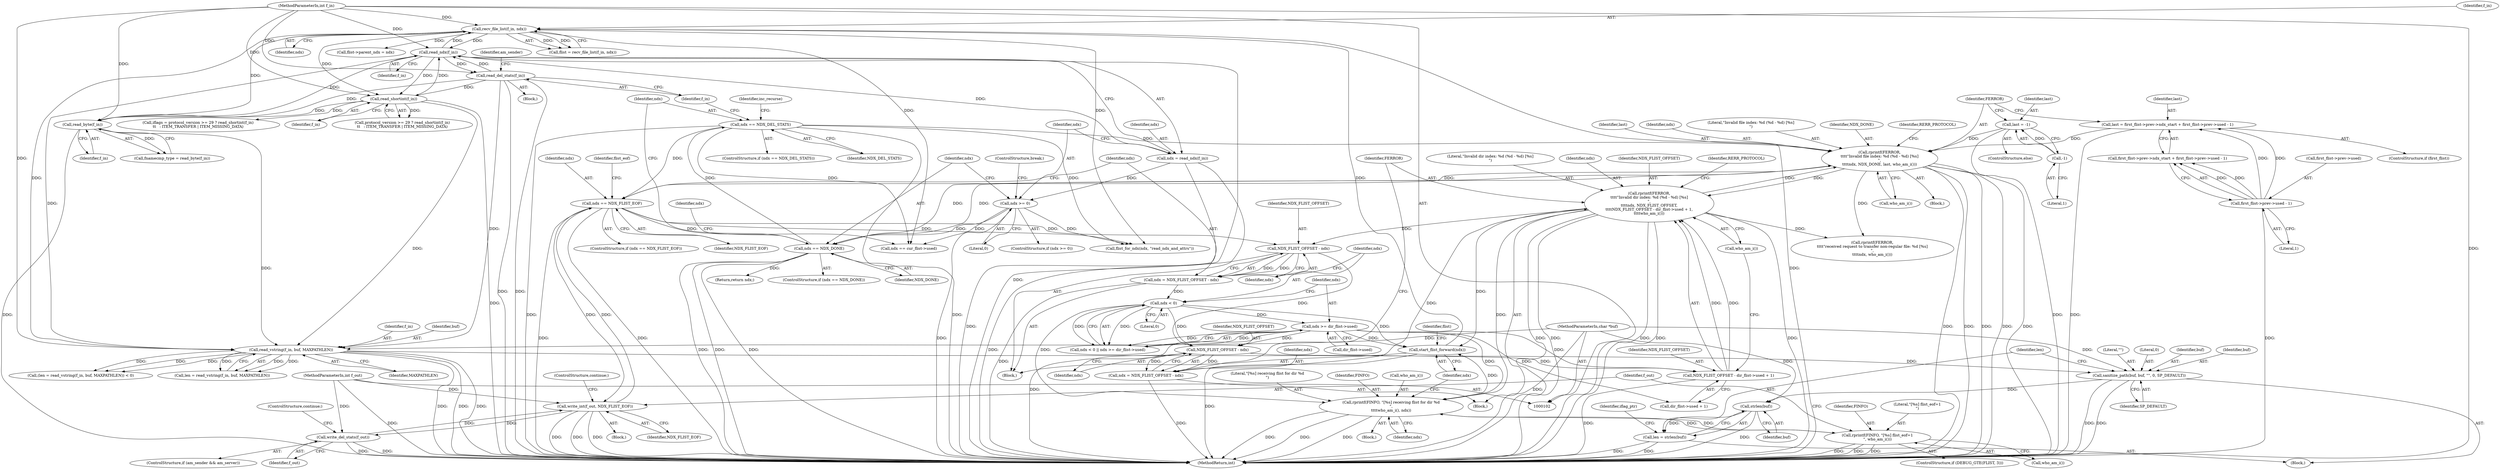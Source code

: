 digraph "0_samba_70aeb5fddd1b2f8e143276f8d5a085db16c593b9@API" {
"1000386" [label="(Call,strlen(buf))"];
"1000378" [label="(Call,sanitize_path(buf, buf, \"\", 0, SP_DEFAULT))"];
"1000368" [label="(Call,read_vstring(f_in, buf, MAXPATHLEN))"];
"1000348" [label="(Call,read_byte(f_in))"];
"1000262" [label="(Call,recv_file_list(f_in, ndx))"];
"1000127" [label="(Call,read_ndx(f_in))"];
"1000277" [label="(Call,read_shortint(f_in))"];
"1000145" [label="(Call,read_del_stats(f_in))"];
"1000103" [label="(MethodParameterIn,int f_in)"];
"1000258" [label="(Call,start_flist_forward(ndx))"];
"1000222" [label="(Call,ndx >= dir_flist->used)"];
"1000219" [label="(Call,ndx < 0)"];
"1000212" [label="(Call,ndx = NDX_FLIST_OFFSET - ndx)"];
"1000214" [label="(Call,NDX_FLIST_OFFSET - ndx)"];
"1000233" [label="(Call,rprintf(FERROR,\n\t\t\t\t\"Invalid dir index: %d (%d - %d) [%s]\n\",\n\t\t\t\tndx, NDX_FLIST_OFFSET,\n\t\t\t\tNDX_FLIST_OFFSET - dir_flist->used + 1,\n\t\t\t\twho_am_i()))"];
"1000183" [label="(Call,rprintf(FERROR,\n\t\t\t\t\"Invalid file index: %d (%d - %d) [%s]\n\",\n\t\t\t\tndx, NDX_DONE, last, who_am_i()))"];
"1000141" [label="(Call,ndx == NDX_DEL_STATS)"];
"1000135" [label="(Call,ndx == NDX_DONE)"];
"1000130" [label="(Call,ndx >= 0)"];
"1000125" [label="(Call,ndx = read_ndx(f_in))"];
"1000163" [label="(Call,last = first_flist->prev->ndx_start + first_flist->prev->used - 1)"];
"1000171" [label="(Call,first_flist->prev->used - 1)"];
"1000179" [label="(Call,last = -1)"];
"1000181" [label="(Call,-1)"];
"1000228" [label="(Call,ndx = NDX_FLIST_OFFSET - ndx)"];
"1000230" [label="(Call,NDX_FLIST_OFFSET - ndx)"];
"1000238" [label="(Call,NDX_FLIST_OFFSET - dir_flist->used + 1)"];
"1000193" [label="(Call,ndx == NDX_FLIST_EOF)"];
"1000208" [label="(Call,write_int(f_out, NDX_FLIST_EOF))"];
"1000151" [label="(Call,write_del_stats(f_out))"];
"1000104" [label="(MethodParameterIn,int f_out)"];
"1000253" [label="(Call,rprintf(FINFO, \"[%s] receiving flist for dir %d\n\",\n\t\t\t\twho_am_i(), ndx))"];
"1000204" [label="(Call,rprintf(FINFO, \"[%s] flist_eof=1\n\", who_am_i()))"];
"1000107" [label="(MethodParameterIn,char *buf)"];
"1000384" [label="(Call,len = strlen(buf))"];
"1000222" [label="(Call,ndx >= dir_flist->used)"];
"1000273" [label="(Call,protocol_version >= 29 ? read_shortint(f_in)\n\t\t   : ITEM_TRANSFER | ITEM_MISSING_DATA)"];
"1000188" [label="(Identifier,last)"];
"1000240" [label="(Call,dir_flist->used + 1)"];
"1000192" [label="(ControlStructure,if (ndx == NDX_FLIST_EOF))"];
"1000183" [label="(Call,rprintf(FERROR,\n\t\t\t\t\"Invalid file index: %d (%d - %d) [%s]\n\",\n\t\t\t\tndx, NDX_DONE, last, who_am_i()))"];
"1000381" [label="(Literal,\"\")"];
"1000371" [label="(Identifier,MAXPATHLEN)"];
"1000262" [label="(Call,recv_file_list(f_in, ndx))"];
"1000205" [label="(Identifier,FINFO)"];
"1000219" [label="(Call,ndx < 0)"];
"1000125" [label="(Call,ndx = read_ndx(f_in))"];
"1000186" [label="(Identifier,ndx)"];
"1000369" [label="(Identifier,f_in)"];
"1000235" [label="(Literal,\"Invalid dir index: %d (%d - %d) [%s]\n\")"];
"1000194" [label="(Identifier,ndx)"];
"1000257" [label="(Identifier,ndx)"];
"1000231" [label="(Identifier,NDX_FLIST_OFFSET)"];
"1000208" [label="(Call,write_int(f_out, NDX_FLIST_EOF))"];
"1000133" [label="(ControlStructure,break;)"];
"1000134" [label="(ControlStructure,if (ndx == NDX_DONE))"];
"1000140" [label="(ControlStructure,if (ndx == NDX_DEL_STATS))"];
"1000128" [label="(Identifier,f_in)"];
"1000227" [label="(Block,)"];
"1000172" [label="(Call,first_flist->prev->used)"];
"1000271" [label="(Call,iflags = protocol_version >= 29 ? read_shortint(f_in)\n\t\t   : ITEM_TRANSFER | ITEM_MISSING_DATA)"];
"1000211" [label="(ControlStructure,continue;)"];
"1000256" [label="(Call,who_am_i())"];
"1000143" [label="(Identifier,NDX_DEL_STATS)"];
"1000230" [label="(Call,NDX_FLIST_OFFSET - ndx)"];
"1000407" [label="(Identifier,iflag_ptr)"];
"1000232" [label="(Identifier,ndx)"];
"1000132" [label="(Literal,0)"];
"1000131" [label="(Identifier,ndx)"];
"1000368" [label="(Call,read_vstring(f_in, buf, MAXPATHLEN))"];
"1000258" [label="(Call,start_flist_forward(ndx))"];
"1000180" [label="(Identifier,last)"];
"1000127" [label="(Call,read_ndx(f_in))"];
"1000263" [label="(Identifier,f_in)"];
"1000239" [label="(Identifier,NDX_FLIST_OFFSET)"];
"1000377" [label="(Block,)"];
"1000151" [label="(Call,write_del_stats(f_out))"];
"1000255" [label="(Literal,\"[%s] receiving flist for dir %d\n\")"];
"1000200" [label="(ControlStructure,if (DEBUG_GTE(FLIST, 3)))"];
"1000382" [label="(Literal,0)"];
"1000380" [label="(Identifier,buf)"];
"1000348" [label="(Call,read_byte(f_in))"];
"1000384" [label="(Call,len = strlen(buf))"];
"1000387" [label="(Identifier,buf)"];
"1000181" [label="(Call,-1)"];
"1000223" [label="(Identifier,ndx)"];
"1000185" [label="(Literal,\"Invalid file index: %d (%d - %d) [%s]\n\")"];
"1000137" [label="(Identifier,NDX_DONE)"];
"1000370" [label="(Identifier,buf)"];
"1000135" [label="(Call,ndx == NDX_DONE)"];
"1000204" [label="(Call,rprintf(FINFO, \"[%s] flist_eof=1\n\", who_am_i()))"];
"1000165" [label="(Call,first_flist->prev->ndx_start + first_flist->prev->used - 1)"];
"1000215" [label="(Identifier,NDX_FLIST_OFFSET)"];
"1000104" [label="(MethodParameterIn,int f_out)"];
"1000164" [label="(Identifier,last)"];
"1000171" [label="(Call,first_flist->prev->used - 1)"];
"1000366" [label="(Call,len = read_vstring(f_in, buf, MAXPATHLEN))"];
"1000163" [label="(Call,last = first_flist->prev->ndx_start + first_flist->prev->used - 1)"];
"1000288" [label="(Call,ndx == cur_flist->used)"];
"1000147" [label="(ControlStructure,if (am_sender && am_server))"];
"1000177" [label="(Literal,1)"];
"1000216" [label="(Identifier,ndx)"];
"1000149" [label="(Identifier,am_sender)"];
"1000233" [label="(Call,rprintf(FERROR,\n\t\t\t\t\"Invalid dir index: %d (%d - %d) [%s]\n\",\n\t\t\t\tndx, NDX_FLIST_OFFSET,\n\t\t\t\tNDX_FLIST_OFFSET - dir_flist->used + 1,\n\t\t\t\twho_am_i()))"];
"1000306" [label="(Call,flist_for_ndx(ndx, \"read_ndx_and_attrs\"))"];
"1000238" [label="(Call,NDX_FLIST_OFFSET - dir_flist->used + 1)"];
"1000349" [label="(Identifier,f_in)"];
"1000411" [label="(MethodReturn,int)"];
"1000398" [label="(Call,rprintf(FERROR,\n\t\t\t\t\"received request to transfer non-regular file: %d [%s]\n\",\n\t\t\t\tndx, who_am_i()))"];
"1000254" [label="(Identifier,FINFO)"];
"1000144" [label="(Block,)"];
"1000129" [label="(ControlStructure,if (ndx >= 0))"];
"1000193" [label="(Call,ndx == NDX_FLIST_EOF)"];
"1000178" [label="(ControlStructure,else)"];
"1000346" [label="(Call,fnamecmp_type = read_byte(f_in))"];
"1000124" [label="(Block,)"];
"1000138" [label="(Return,return ndx;)"];
"1000142" [label="(Identifier,ndx)"];
"1000261" [label="(Identifier,flist)"];
"1000379" [label="(Identifier,buf)"];
"1000206" [label="(Literal,\"[%s] flist_eof=1\n\")"];
"1000210" [label="(Identifier,NDX_FLIST_EOF)"];
"1000236" [label="(Identifier,ndx)"];
"1000264" [label="(Identifier,ndx)"];
"1000278" [label="(Identifier,f_in)"];
"1000161" [label="(ControlStructure,if (first_flist))"];
"1000139" [label="(Identifier,ndx)"];
"1000253" [label="(Call,rprintf(FINFO, \"[%s] receiving flist for dir %d\n\",\n\t\t\t\twho_am_i(), ndx))"];
"1000365" [label="(Call,(len = read_vstring(f_in, buf, MAXPATHLEN)) < 0)"];
"1000145" [label="(Call,read_del_stats(f_in))"];
"1000265" [label="(Call,flist->parent_ndx = ndx)"];
"1000220" [label="(Identifier,ndx)"];
"1000245" [label="(Call,who_am_i())"];
"1000103" [label="(MethodParameterIn,int f_in)"];
"1000153" [label="(ControlStructure,continue;)"];
"1000383" [label="(Identifier,SP_DEFAULT)"];
"1000209" [label="(Identifier,f_out)"];
"1000157" [label="(Identifier,inc_recurse)"];
"1000234" [label="(Identifier,FERROR)"];
"1000107" [label="(MethodParameterIn,char *buf)"];
"1000136" [label="(Identifier,ndx)"];
"1000385" [label="(Identifier,len)"];
"1000252" [label="(Block,)"];
"1000212" [label="(Call,ndx = NDX_FLIST_OFFSET - ndx)"];
"1000187" [label="(Identifier,NDX_DONE)"];
"1000126" [label="(Identifier,ndx)"];
"1000378" [label="(Call,sanitize_path(buf, buf, \"\", 0, SP_DEFAULT))"];
"1000159" [label="(Block,)"];
"1000184" [label="(Identifier,FERROR)"];
"1000218" [label="(Call,ndx < 0 || ndx >= dir_flist->used)"];
"1000207" [label="(Call,who_am_i())"];
"1000221" [label="(Literal,0)"];
"1000214" [label="(Call,NDX_FLIST_OFFSET - ndx)"];
"1000229" [label="(Identifier,ndx)"];
"1000237" [label="(Identifier,NDX_FLIST_OFFSET)"];
"1000228" [label="(Call,ndx = NDX_FLIST_OFFSET - ndx)"];
"1000196" [label="(Block,)"];
"1000152" [label="(Identifier,f_out)"];
"1000189" [label="(Call,who_am_i())"];
"1000195" [label="(Identifier,NDX_FLIST_EOF)"];
"1000141" [label="(Call,ndx == NDX_DEL_STATS)"];
"1000247" [label="(Identifier,RERR_PROTOCOL)"];
"1000386" [label="(Call,strlen(buf))"];
"1000259" [label="(Identifier,ndx)"];
"1000182" [label="(Literal,1)"];
"1000224" [label="(Call,dir_flist->used)"];
"1000198" [label="(Identifier,flist_eof)"];
"1000191" [label="(Identifier,RERR_PROTOCOL)"];
"1000179" [label="(Call,last = -1)"];
"1000130" [label="(Call,ndx >= 0)"];
"1000146" [label="(Identifier,f_in)"];
"1000260" [label="(Call,flist = recv_file_list(f_in, ndx))"];
"1000213" [label="(Identifier,ndx)"];
"1000277" [label="(Call,read_shortint(f_in))"];
"1000386" -> "1000384"  [label="AST: "];
"1000386" -> "1000387"  [label="CFG: "];
"1000387" -> "1000386"  [label="AST: "];
"1000384" -> "1000386"  [label="CFG: "];
"1000386" -> "1000411"  [label="DDG: "];
"1000386" -> "1000384"  [label="DDG: "];
"1000378" -> "1000386"  [label="DDG: "];
"1000107" -> "1000386"  [label="DDG: "];
"1000378" -> "1000377"  [label="AST: "];
"1000378" -> "1000383"  [label="CFG: "];
"1000379" -> "1000378"  [label="AST: "];
"1000380" -> "1000378"  [label="AST: "];
"1000381" -> "1000378"  [label="AST: "];
"1000382" -> "1000378"  [label="AST: "];
"1000383" -> "1000378"  [label="AST: "];
"1000385" -> "1000378"  [label="CFG: "];
"1000378" -> "1000411"  [label="DDG: "];
"1000378" -> "1000411"  [label="DDG: "];
"1000368" -> "1000378"  [label="DDG: "];
"1000107" -> "1000378"  [label="DDG: "];
"1000368" -> "1000366"  [label="AST: "];
"1000368" -> "1000371"  [label="CFG: "];
"1000369" -> "1000368"  [label="AST: "];
"1000370" -> "1000368"  [label="AST: "];
"1000371" -> "1000368"  [label="AST: "];
"1000366" -> "1000368"  [label="CFG: "];
"1000368" -> "1000411"  [label="DDG: "];
"1000368" -> "1000411"  [label="DDG: "];
"1000368" -> "1000411"  [label="DDG: "];
"1000368" -> "1000365"  [label="DDG: "];
"1000368" -> "1000365"  [label="DDG: "];
"1000368" -> "1000365"  [label="DDG: "];
"1000368" -> "1000366"  [label="DDG: "];
"1000368" -> "1000366"  [label="DDG: "];
"1000368" -> "1000366"  [label="DDG: "];
"1000348" -> "1000368"  [label="DDG: "];
"1000262" -> "1000368"  [label="DDG: "];
"1000277" -> "1000368"  [label="DDG: "];
"1000127" -> "1000368"  [label="DDG: "];
"1000145" -> "1000368"  [label="DDG: "];
"1000103" -> "1000368"  [label="DDG: "];
"1000107" -> "1000368"  [label="DDG: "];
"1000348" -> "1000346"  [label="AST: "];
"1000348" -> "1000349"  [label="CFG: "];
"1000349" -> "1000348"  [label="AST: "];
"1000346" -> "1000348"  [label="CFG: "];
"1000348" -> "1000411"  [label="DDG: "];
"1000348" -> "1000346"  [label="DDG: "];
"1000262" -> "1000348"  [label="DDG: "];
"1000277" -> "1000348"  [label="DDG: "];
"1000127" -> "1000348"  [label="DDG: "];
"1000145" -> "1000348"  [label="DDG: "];
"1000103" -> "1000348"  [label="DDG: "];
"1000262" -> "1000260"  [label="AST: "];
"1000262" -> "1000264"  [label="CFG: "];
"1000263" -> "1000262"  [label="AST: "];
"1000264" -> "1000262"  [label="AST: "];
"1000260" -> "1000262"  [label="CFG: "];
"1000262" -> "1000411"  [label="DDG: "];
"1000262" -> "1000127"  [label="DDG: "];
"1000262" -> "1000260"  [label="DDG: "];
"1000262" -> "1000260"  [label="DDG: "];
"1000127" -> "1000262"  [label="DDG: "];
"1000103" -> "1000262"  [label="DDG: "];
"1000258" -> "1000262"  [label="DDG: "];
"1000262" -> "1000265"  [label="DDG: "];
"1000262" -> "1000277"  [label="DDG: "];
"1000262" -> "1000288"  [label="DDG: "];
"1000262" -> "1000306"  [label="DDG: "];
"1000127" -> "1000125"  [label="AST: "];
"1000127" -> "1000128"  [label="CFG: "];
"1000128" -> "1000127"  [label="AST: "];
"1000125" -> "1000127"  [label="CFG: "];
"1000127" -> "1000411"  [label="DDG: "];
"1000127" -> "1000125"  [label="DDG: "];
"1000277" -> "1000127"  [label="DDG: "];
"1000145" -> "1000127"  [label="DDG: "];
"1000103" -> "1000127"  [label="DDG: "];
"1000127" -> "1000145"  [label="DDG: "];
"1000127" -> "1000277"  [label="DDG: "];
"1000277" -> "1000273"  [label="AST: "];
"1000277" -> "1000278"  [label="CFG: "];
"1000278" -> "1000277"  [label="AST: "];
"1000273" -> "1000277"  [label="CFG: "];
"1000277" -> "1000411"  [label="DDG: "];
"1000277" -> "1000271"  [label="DDG: "];
"1000277" -> "1000273"  [label="DDG: "];
"1000145" -> "1000277"  [label="DDG: "];
"1000103" -> "1000277"  [label="DDG: "];
"1000145" -> "1000144"  [label="AST: "];
"1000145" -> "1000146"  [label="CFG: "];
"1000146" -> "1000145"  [label="AST: "];
"1000149" -> "1000145"  [label="CFG: "];
"1000145" -> "1000411"  [label="DDG: "];
"1000145" -> "1000411"  [label="DDG: "];
"1000103" -> "1000145"  [label="DDG: "];
"1000103" -> "1000102"  [label="AST: "];
"1000103" -> "1000411"  [label="DDG: "];
"1000258" -> "1000124"  [label="AST: "];
"1000258" -> "1000259"  [label="CFG: "];
"1000259" -> "1000258"  [label="AST: "];
"1000261" -> "1000258"  [label="CFG: "];
"1000258" -> "1000411"  [label="DDG: "];
"1000222" -> "1000258"  [label="DDG: "];
"1000233" -> "1000258"  [label="DDG: "];
"1000219" -> "1000258"  [label="DDG: "];
"1000253" -> "1000258"  [label="DDG: "];
"1000222" -> "1000218"  [label="AST: "];
"1000222" -> "1000224"  [label="CFG: "];
"1000223" -> "1000222"  [label="AST: "];
"1000224" -> "1000222"  [label="AST: "];
"1000218" -> "1000222"  [label="CFG: "];
"1000222" -> "1000411"  [label="DDG: "];
"1000222" -> "1000218"  [label="DDG: "];
"1000222" -> "1000218"  [label="DDG: "];
"1000219" -> "1000222"  [label="DDG: "];
"1000222" -> "1000230"  [label="DDG: "];
"1000222" -> "1000238"  [label="DDG: "];
"1000222" -> "1000240"  [label="DDG: "];
"1000222" -> "1000253"  [label="DDG: "];
"1000219" -> "1000218"  [label="AST: "];
"1000219" -> "1000221"  [label="CFG: "];
"1000220" -> "1000219"  [label="AST: "];
"1000221" -> "1000219"  [label="AST: "];
"1000223" -> "1000219"  [label="CFG: "];
"1000218" -> "1000219"  [label="CFG: "];
"1000219" -> "1000218"  [label="DDG: "];
"1000219" -> "1000218"  [label="DDG: "];
"1000212" -> "1000219"  [label="DDG: "];
"1000219" -> "1000230"  [label="DDG: "];
"1000219" -> "1000253"  [label="DDG: "];
"1000212" -> "1000124"  [label="AST: "];
"1000212" -> "1000214"  [label="CFG: "];
"1000213" -> "1000212"  [label="AST: "];
"1000214" -> "1000212"  [label="AST: "];
"1000220" -> "1000212"  [label="CFG: "];
"1000212" -> "1000411"  [label="DDG: "];
"1000214" -> "1000212"  [label="DDG: "];
"1000214" -> "1000212"  [label="DDG: "];
"1000214" -> "1000216"  [label="CFG: "];
"1000215" -> "1000214"  [label="AST: "];
"1000216" -> "1000214"  [label="AST: "];
"1000214" -> "1000411"  [label="DDG: "];
"1000233" -> "1000214"  [label="DDG: "];
"1000193" -> "1000214"  [label="DDG: "];
"1000214" -> "1000230"  [label="DDG: "];
"1000233" -> "1000227"  [label="AST: "];
"1000233" -> "1000245"  [label="CFG: "];
"1000234" -> "1000233"  [label="AST: "];
"1000235" -> "1000233"  [label="AST: "];
"1000236" -> "1000233"  [label="AST: "];
"1000237" -> "1000233"  [label="AST: "];
"1000238" -> "1000233"  [label="AST: "];
"1000245" -> "1000233"  [label="AST: "];
"1000247" -> "1000233"  [label="CFG: "];
"1000233" -> "1000411"  [label="DDG: "];
"1000233" -> "1000411"  [label="DDG: "];
"1000233" -> "1000411"  [label="DDG: "];
"1000233" -> "1000411"  [label="DDG: "];
"1000233" -> "1000411"  [label="DDG: "];
"1000233" -> "1000183"  [label="DDG: "];
"1000183" -> "1000233"  [label="DDG: "];
"1000228" -> "1000233"  [label="DDG: "];
"1000238" -> "1000233"  [label="DDG: "];
"1000238" -> "1000233"  [label="DDG: "];
"1000233" -> "1000253"  [label="DDG: "];
"1000233" -> "1000398"  [label="DDG: "];
"1000183" -> "1000159"  [label="AST: "];
"1000183" -> "1000189"  [label="CFG: "];
"1000184" -> "1000183"  [label="AST: "];
"1000185" -> "1000183"  [label="AST: "];
"1000186" -> "1000183"  [label="AST: "];
"1000187" -> "1000183"  [label="AST: "];
"1000188" -> "1000183"  [label="AST: "];
"1000189" -> "1000183"  [label="AST: "];
"1000191" -> "1000183"  [label="CFG: "];
"1000183" -> "1000411"  [label="DDG: "];
"1000183" -> "1000411"  [label="DDG: "];
"1000183" -> "1000411"  [label="DDG: "];
"1000183" -> "1000411"  [label="DDG: "];
"1000183" -> "1000411"  [label="DDG: "];
"1000183" -> "1000135"  [label="DDG: "];
"1000141" -> "1000183"  [label="DDG: "];
"1000135" -> "1000183"  [label="DDG: "];
"1000163" -> "1000183"  [label="DDG: "];
"1000179" -> "1000183"  [label="DDG: "];
"1000183" -> "1000193"  [label="DDG: "];
"1000183" -> "1000398"  [label="DDG: "];
"1000141" -> "1000140"  [label="AST: "];
"1000141" -> "1000143"  [label="CFG: "];
"1000142" -> "1000141"  [label="AST: "];
"1000143" -> "1000141"  [label="AST: "];
"1000146" -> "1000141"  [label="CFG: "];
"1000157" -> "1000141"  [label="CFG: "];
"1000141" -> "1000411"  [label="DDG: "];
"1000141" -> "1000411"  [label="DDG: "];
"1000135" -> "1000141"  [label="DDG: "];
"1000141" -> "1000193"  [label="DDG: "];
"1000141" -> "1000288"  [label="DDG: "];
"1000141" -> "1000306"  [label="DDG: "];
"1000135" -> "1000134"  [label="AST: "];
"1000135" -> "1000137"  [label="CFG: "];
"1000136" -> "1000135"  [label="AST: "];
"1000137" -> "1000135"  [label="AST: "];
"1000139" -> "1000135"  [label="CFG: "];
"1000142" -> "1000135"  [label="CFG: "];
"1000135" -> "1000411"  [label="DDG: "];
"1000135" -> "1000411"  [label="DDG: "];
"1000135" -> "1000411"  [label="DDG: "];
"1000130" -> "1000135"  [label="DDG: "];
"1000135" -> "1000138"  [label="DDG: "];
"1000130" -> "1000129"  [label="AST: "];
"1000130" -> "1000132"  [label="CFG: "];
"1000131" -> "1000130"  [label="AST: "];
"1000132" -> "1000130"  [label="AST: "];
"1000133" -> "1000130"  [label="CFG: "];
"1000136" -> "1000130"  [label="CFG: "];
"1000130" -> "1000411"  [label="DDG: "];
"1000125" -> "1000130"  [label="DDG: "];
"1000130" -> "1000288"  [label="DDG: "];
"1000130" -> "1000306"  [label="DDG: "];
"1000125" -> "1000124"  [label="AST: "];
"1000126" -> "1000125"  [label="AST: "];
"1000131" -> "1000125"  [label="CFG: "];
"1000125" -> "1000411"  [label="DDG: "];
"1000163" -> "1000161"  [label="AST: "];
"1000163" -> "1000165"  [label="CFG: "];
"1000164" -> "1000163"  [label="AST: "];
"1000165" -> "1000163"  [label="AST: "];
"1000184" -> "1000163"  [label="CFG: "];
"1000163" -> "1000411"  [label="DDG: "];
"1000171" -> "1000163"  [label="DDG: "];
"1000171" -> "1000163"  [label="DDG: "];
"1000171" -> "1000165"  [label="AST: "];
"1000171" -> "1000177"  [label="CFG: "];
"1000172" -> "1000171"  [label="AST: "];
"1000177" -> "1000171"  [label="AST: "];
"1000165" -> "1000171"  [label="CFG: "];
"1000171" -> "1000411"  [label="DDG: "];
"1000171" -> "1000165"  [label="DDG: "];
"1000171" -> "1000165"  [label="DDG: "];
"1000179" -> "1000178"  [label="AST: "];
"1000179" -> "1000181"  [label="CFG: "];
"1000180" -> "1000179"  [label="AST: "];
"1000181" -> "1000179"  [label="AST: "];
"1000184" -> "1000179"  [label="CFG: "];
"1000179" -> "1000411"  [label="DDG: "];
"1000181" -> "1000179"  [label="DDG: "];
"1000181" -> "1000182"  [label="CFG: "];
"1000182" -> "1000181"  [label="AST: "];
"1000228" -> "1000227"  [label="AST: "];
"1000228" -> "1000230"  [label="CFG: "];
"1000229" -> "1000228"  [label="AST: "];
"1000230" -> "1000228"  [label="AST: "];
"1000234" -> "1000228"  [label="CFG: "];
"1000228" -> "1000411"  [label="DDG: "];
"1000230" -> "1000228"  [label="DDG: "];
"1000230" -> "1000228"  [label="DDG: "];
"1000230" -> "1000232"  [label="CFG: "];
"1000231" -> "1000230"  [label="AST: "];
"1000232" -> "1000230"  [label="AST: "];
"1000230" -> "1000238"  [label="DDG: "];
"1000238" -> "1000240"  [label="CFG: "];
"1000239" -> "1000238"  [label="AST: "];
"1000240" -> "1000238"  [label="AST: "];
"1000245" -> "1000238"  [label="CFG: "];
"1000238" -> "1000411"  [label="DDG: "];
"1000193" -> "1000192"  [label="AST: "];
"1000193" -> "1000195"  [label="CFG: "];
"1000194" -> "1000193"  [label="AST: "];
"1000195" -> "1000193"  [label="AST: "];
"1000198" -> "1000193"  [label="CFG: "];
"1000213" -> "1000193"  [label="CFG: "];
"1000193" -> "1000411"  [label="DDG: "];
"1000193" -> "1000411"  [label="DDG: "];
"1000208" -> "1000193"  [label="DDG: "];
"1000193" -> "1000208"  [label="DDG: "];
"1000193" -> "1000288"  [label="DDG: "];
"1000193" -> "1000306"  [label="DDG: "];
"1000208" -> "1000196"  [label="AST: "];
"1000208" -> "1000210"  [label="CFG: "];
"1000209" -> "1000208"  [label="AST: "];
"1000210" -> "1000208"  [label="AST: "];
"1000211" -> "1000208"  [label="CFG: "];
"1000208" -> "1000411"  [label="DDG: "];
"1000208" -> "1000411"  [label="DDG: "];
"1000208" -> "1000411"  [label="DDG: "];
"1000208" -> "1000151"  [label="DDG: "];
"1000151" -> "1000208"  [label="DDG: "];
"1000104" -> "1000208"  [label="DDG: "];
"1000151" -> "1000147"  [label="AST: "];
"1000151" -> "1000152"  [label="CFG: "];
"1000152" -> "1000151"  [label="AST: "];
"1000153" -> "1000151"  [label="CFG: "];
"1000151" -> "1000411"  [label="DDG: "];
"1000151" -> "1000411"  [label="DDG: "];
"1000104" -> "1000151"  [label="DDG: "];
"1000104" -> "1000102"  [label="AST: "];
"1000104" -> "1000411"  [label="DDG: "];
"1000253" -> "1000252"  [label="AST: "];
"1000253" -> "1000257"  [label="CFG: "];
"1000254" -> "1000253"  [label="AST: "];
"1000255" -> "1000253"  [label="AST: "];
"1000256" -> "1000253"  [label="AST: "];
"1000257" -> "1000253"  [label="AST: "];
"1000259" -> "1000253"  [label="CFG: "];
"1000253" -> "1000411"  [label="DDG: "];
"1000253" -> "1000411"  [label="DDG: "];
"1000253" -> "1000411"  [label="DDG: "];
"1000253" -> "1000204"  [label="DDG: "];
"1000204" -> "1000253"  [label="DDG: "];
"1000204" -> "1000200"  [label="AST: "];
"1000204" -> "1000207"  [label="CFG: "];
"1000205" -> "1000204"  [label="AST: "];
"1000206" -> "1000204"  [label="AST: "];
"1000207" -> "1000204"  [label="AST: "];
"1000209" -> "1000204"  [label="CFG: "];
"1000204" -> "1000411"  [label="DDG: "];
"1000204" -> "1000411"  [label="DDG: "];
"1000204" -> "1000411"  [label="DDG: "];
"1000107" -> "1000102"  [label="AST: "];
"1000107" -> "1000411"  [label="DDG: "];
"1000384" -> "1000377"  [label="AST: "];
"1000385" -> "1000384"  [label="AST: "];
"1000407" -> "1000384"  [label="CFG: "];
"1000384" -> "1000411"  [label="DDG: "];
"1000384" -> "1000411"  [label="DDG: "];
}
